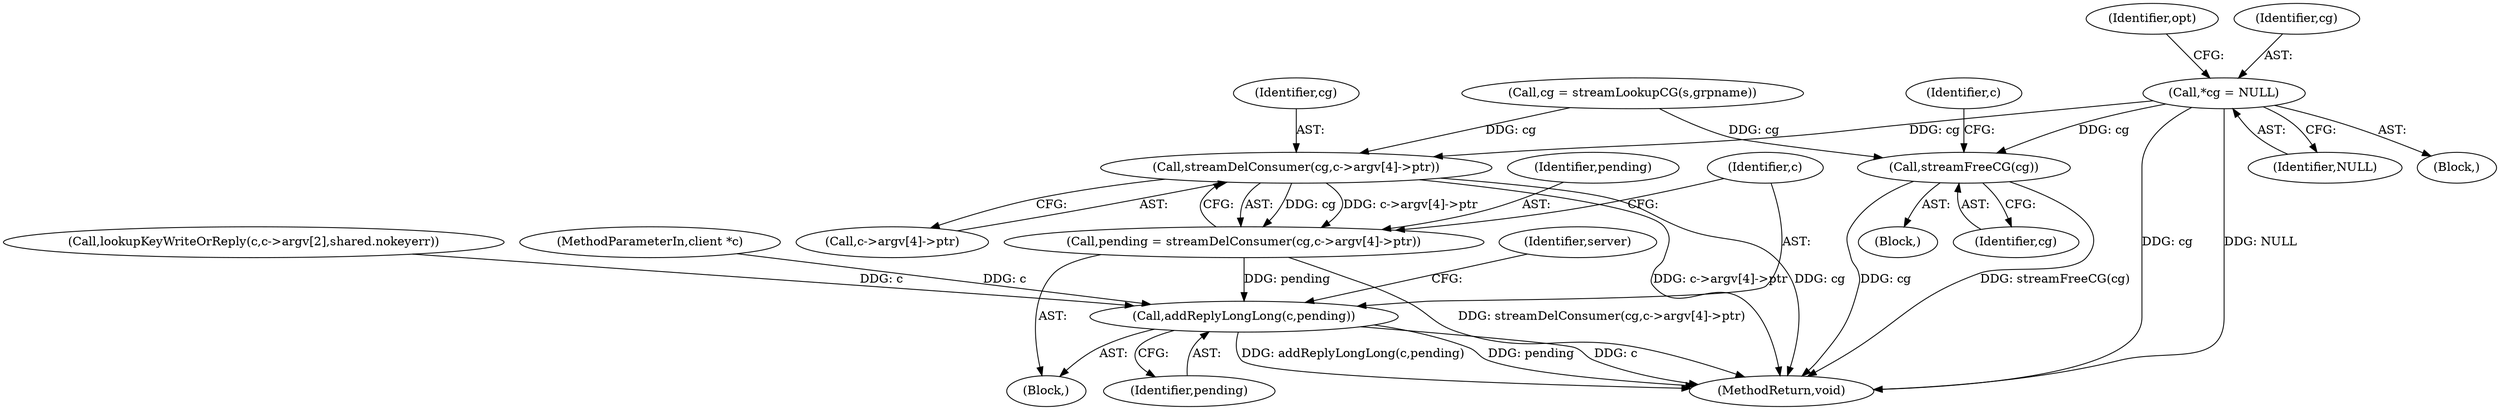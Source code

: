 digraph "0_redis_c04082cf138f1f51cedf05ee9ad36fb6763cafc6@pointer" {
"1000120" [label="(Call,*cg = NULL)"];
"1000364" [label="(Call,streamFreeCG(cg))"];
"1000394" [label="(Call,streamDelConsumer(cg,c->argv[4]->ptr))"];
"1000392" [label="(Call,pending = streamDelConsumer(cg,c->argv[4]->ptr))"];
"1000403" [label="(Call,addReplyLongLong(c,pending))"];
"1000408" [label="(Identifier,server)"];
"1000405" [label="(Identifier,pending)"];
"1000120" [label="(Call,*cg = NULL)"];
"1000396" [label="(Call,c->argv[4]->ptr)"];
"1000404" [label="(Identifier,c)"];
"1000427" [label="(MethodReturn,void)"];
"1000175" [label="(Call,cg = streamLookupCG(s,grpname))"];
"1000143" [label="(Call,lookupKeyWriteOrReply(c,c->argv[2],shared.nokeyerr))"];
"1000395" [label="(Identifier,cg)"];
"1000367" [label="(Identifier,c)"];
"1000125" [label="(Identifier,opt)"];
"1000353" [label="(Block,)"];
"1000392" [label="(Call,pending = streamDelConsumer(cg,c->argv[4]->ptr))"];
"1000106" [label="(MethodParameterIn,client *c)"];
"1000390" [label="(Block,)"];
"1000364" [label="(Call,streamFreeCG(cg))"];
"1000107" [label="(Block,)"];
"1000394" [label="(Call,streamDelConsumer(cg,c->argv[4]->ptr))"];
"1000122" [label="(Identifier,NULL)"];
"1000393" [label="(Identifier,pending)"];
"1000403" [label="(Call,addReplyLongLong(c,pending))"];
"1000121" [label="(Identifier,cg)"];
"1000365" [label="(Identifier,cg)"];
"1000120" -> "1000107"  [label="AST: "];
"1000120" -> "1000122"  [label="CFG: "];
"1000121" -> "1000120"  [label="AST: "];
"1000122" -> "1000120"  [label="AST: "];
"1000125" -> "1000120"  [label="CFG: "];
"1000120" -> "1000427"  [label="DDG: cg"];
"1000120" -> "1000427"  [label="DDG: NULL"];
"1000120" -> "1000364"  [label="DDG: cg"];
"1000120" -> "1000394"  [label="DDG: cg"];
"1000364" -> "1000353"  [label="AST: "];
"1000364" -> "1000365"  [label="CFG: "];
"1000365" -> "1000364"  [label="AST: "];
"1000367" -> "1000364"  [label="CFG: "];
"1000364" -> "1000427"  [label="DDG: cg"];
"1000364" -> "1000427"  [label="DDG: streamFreeCG(cg)"];
"1000175" -> "1000364"  [label="DDG: cg"];
"1000394" -> "1000392"  [label="AST: "];
"1000394" -> "1000396"  [label="CFG: "];
"1000395" -> "1000394"  [label="AST: "];
"1000396" -> "1000394"  [label="AST: "];
"1000392" -> "1000394"  [label="CFG: "];
"1000394" -> "1000427"  [label="DDG: c->argv[4]->ptr"];
"1000394" -> "1000427"  [label="DDG: cg"];
"1000394" -> "1000392"  [label="DDG: cg"];
"1000394" -> "1000392"  [label="DDG: c->argv[4]->ptr"];
"1000175" -> "1000394"  [label="DDG: cg"];
"1000392" -> "1000390"  [label="AST: "];
"1000393" -> "1000392"  [label="AST: "];
"1000404" -> "1000392"  [label="CFG: "];
"1000392" -> "1000427"  [label="DDG: streamDelConsumer(cg,c->argv[4]->ptr)"];
"1000392" -> "1000403"  [label="DDG: pending"];
"1000403" -> "1000390"  [label="AST: "];
"1000403" -> "1000405"  [label="CFG: "];
"1000404" -> "1000403"  [label="AST: "];
"1000405" -> "1000403"  [label="AST: "];
"1000408" -> "1000403"  [label="CFG: "];
"1000403" -> "1000427"  [label="DDG: pending"];
"1000403" -> "1000427"  [label="DDG: c"];
"1000403" -> "1000427"  [label="DDG: addReplyLongLong(c,pending)"];
"1000143" -> "1000403"  [label="DDG: c"];
"1000106" -> "1000403"  [label="DDG: c"];
}
